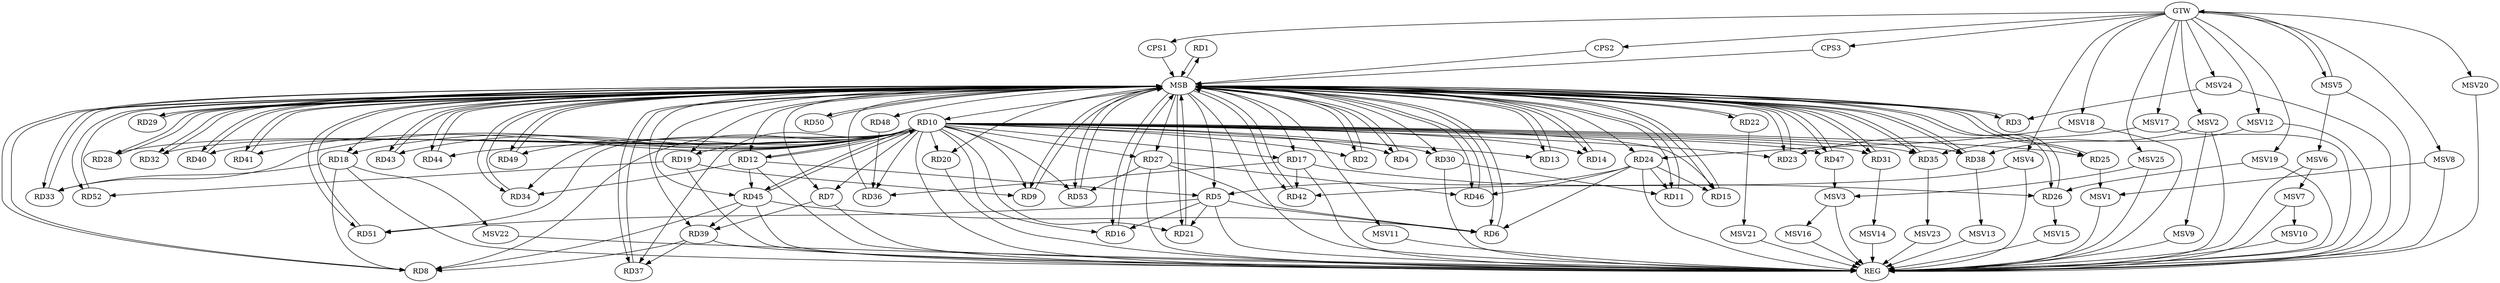 strict digraph G {
  RD1 [ label="RD1" ];
  RD2 [ label="RD2" ];
  RD3 [ label="RD3" ];
  RD4 [ label="RD4" ];
  RD5 [ label="RD5" ];
  RD6 [ label="RD6" ];
  RD7 [ label="RD7" ];
  RD8 [ label="RD8" ];
  RD9 [ label="RD9" ];
  RD10 [ label="RD10" ];
  RD11 [ label="RD11" ];
  RD12 [ label="RD12" ];
  RD13 [ label="RD13" ];
  RD14 [ label="RD14" ];
  RD15 [ label="RD15" ];
  RD16 [ label="RD16" ];
  RD17 [ label="RD17" ];
  RD18 [ label="RD18" ];
  RD19 [ label="RD19" ];
  RD20 [ label="RD20" ];
  RD21 [ label="RD21" ];
  RD22 [ label="RD22" ];
  RD23 [ label="RD23" ];
  RD24 [ label="RD24" ];
  RD25 [ label="RD25" ];
  RD26 [ label="RD26" ];
  RD27 [ label="RD27" ];
  RD28 [ label="RD28" ];
  RD29 [ label="RD29" ];
  RD30 [ label="RD30" ];
  RD31 [ label="RD31" ];
  RD32 [ label="RD32" ];
  RD33 [ label="RD33" ];
  RD34 [ label="RD34" ];
  RD35 [ label="RD35" ];
  RD36 [ label="RD36" ];
  RD37 [ label="RD37" ];
  RD38 [ label="RD38" ];
  RD39 [ label="RD39" ];
  RD40 [ label="RD40" ];
  RD41 [ label="RD41" ];
  RD42 [ label="RD42" ];
  RD43 [ label="RD43" ];
  RD44 [ label="RD44" ];
  RD45 [ label="RD45" ];
  RD46 [ label="RD46" ];
  RD47 [ label="RD47" ];
  RD48 [ label="RD48" ];
  RD49 [ label="RD49" ];
  RD50 [ label="RD50" ];
  RD51 [ label="RD51" ];
  RD52 [ label="RD52" ];
  RD53 [ label="RD53" ];
  CPS1 [ label="CPS1" ];
  CPS2 [ label="CPS2" ];
  CPS3 [ label="CPS3" ];
  GTW [ label="GTW" ];
  REG [ label="REG" ];
  MSB [ label="MSB" ];
  MSV1 [ label="MSV1" ];
  MSV2 [ label="MSV2" ];
  MSV3 [ label="MSV3" ];
  MSV4 [ label="MSV4" ];
  MSV5 [ label="MSV5" ];
  MSV6 [ label="MSV6" ];
  MSV7 [ label="MSV7" ];
  MSV8 [ label="MSV8" ];
  MSV9 [ label="MSV9" ];
  MSV10 [ label="MSV10" ];
  MSV11 [ label="MSV11" ];
  MSV12 [ label="MSV12" ];
  MSV13 [ label="MSV13" ];
  MSV14 [ label="MSV14" ];
  MSV15 [ label="MSV15" ];
  MSV16 [ label="MSV16" ];
  MSV17 [ label="MSV17" ];
  MSV18 [ label="MSV18" ];
  MSV19 [ label="MSV19" ];
  MSV20 [ label="MSV20" ];
  MSV21 [ label="MSV21" ];
  MSV22 [ label="MSV22" ];
  MSV23 [ label="MSV23" ];
  MSV24 [ label="MSV24" ];
  MSV25 [ label="MSV25" ];
  RD5 -> RD6;
  RD12 -> RD5;
  RD5 -> RD16;
  RD5 -> RD21;
  RD24 -> RD5;
  RD5 -> RD51;
  RD24 -> RD6;
  RD27 -> RD6;
  RD45 -> RD6;
  RD10 -> RD7;
  RD7 -> RD39;
  RD10 -> RD8;
  RD18 -> RD8;
  RD39 -> RD8;
  RD45 -> RD8;
  RD19 -> RD9;
  RD12 -> RD10;
  RD10 -> RD21;
  RD10 -> RD32;
  RD10 -> RD36;
  RD10 -> RD44;
  RD45 -> RD10;
  RD10 -> RD53;
  RD24 -> RD11;
  RD30 -> RD11;
  RD12 -> RD34;
  RD12 -> RD45;
  RD24 -> RD15;
  RD17 -> RD26;
  RD17 -> RD36;
  RD17 -> RD42;
  RD18 -> RD33;
  RD19 -> RD52;
  RD24 -> RD46;
  RD27 -> RD46;
  RD27 -> RD53;
  RD48 -> RD36;
  RD39 -> RD37;
  RD45 -> RD39;
  GTW -> CPS1;
  GTW -> CPS2;
  GTW -> CPS3;
  RD5 -> REG;
  RD7 -> REG;
  RD10 -> REG;
  RD12 -> REG;
  RD17 -> REG;
  RD18 -> REG;
  RD19 -> REG;
  RD20 -> REG;
  RD24 -> REG;
  RD27 -> REG;
  RD30 -> REG;
  RD39 -> REG;
  RD45 -> REG;
  RD1 -> MSB;
  MSB -> RD2;
  MSB -> RD8;
  MSB -> RD12;
  MSB -> RD20;
  MSB -> RD26;
  MSB -> RD34;
  MSB -> RD48;
  MSB -> REG;
  RD2 -> MSB;
  MSB -> RD10;
  MSB -> RD17;
  MSB -> RD27;
  MSB -> RD28;
  MSB -> RD33;
  MSB -> RD41;
  MSB -> RD47;
  RD3 -> MSB;
  MSB -> RD9;
  MSB -> RD31;
  MSB -> RD35;
  MSB -> RD44;
  RD4 -> MSB;
  MSB -> RD1;
  MSB -> RD7;
  MSB -> RD16;
  MSB -> RD23;
  MSB -> RD42;
  RD6 -> MSB;
  MSB -> RD14;
  RD8 -> MSB;
  MSB -> RD46;
  MSB -> RD53;
  RD9 -> MSB;
  MSB -> RD29;
  MSB -> RD37;
  MSB -> RD45;
  RD11 -> MSB;
  MSB -> RD19;
  MSB -> RD30;
  RD13 -> MSB;
  MSB -> RD5;
  RD14 -> MSB;
  MSB -> RD39;
  MSB -> RD49;
  RD15 -> MSB;
  MSB -> RD18;
  MSB -> RD32;
  MSB -> RD43;
  RD16 -> MSB;
  MSB -> RD6;
  MSB -> RD40;
  RD21 -> MSB;
  MSB -> RD13;
  MSB -> RD15;
  RD22 -> MSB;
  MSB -> RD38;
  MSB -> RD52;
  RD23 -> MSB;
  RD25 -> MSB;
  RD26 -> MSB;
  MSB -> RD3;
  MSB -> RD4;
  MSB -> RD25;
  RD28 -> MSB;
  MSB -> RD50;
  RD29 -> MSB;
  MSB -> RD24;
  RD31 -> MSB;
  MSB -> RD51;
  RD32 -> MSB;
  RD33 -> MSB;
  MSB -> RD11;
  RD34 -> MSB;
  MSB -> RD22;
  RD35 -> MSB;
  MSB -> RD21;
  RD36 -> MSB;
  RD37 -> MSB;
  RD38 -> MSB;
  RD40 -> MSB;
  RD41 -> MSB;
  RD42 -> MSB;
  RD43 -> MSB;
  RD44 -> MSB;
  RD46 -> MSB;
  RD47 -> MSB;
  RD49 -> MSB;
  RD50 -> MSB;
  RD51 -> MSB;
  RD52 -> MSB;
  RD53 -> MSB;
  CPS1 -> MSB;
  CPS2 -> MSB;
  CPS3 -> MSB;
  RD10 -> RD20;
  RD10 -> RD49;
  RD10 -> RD31;
  RD10 -> RD13;
  RD10 -> RD30;
  RD10 -> RD15;
  RD10 -> RD41;
  RD10 -> RD18;
  RD10 -> RD38;
  RD10 -> RD14;
  RD10 -> RD47;
  RD10 -> RD12;
  RD10 -> RD34;
  RD10 -> RD45;
  RD10 -> RD33;
  RD10 -> RD9;
  RD10 -> RD25;
  RD10 -> RD16;
  RD10 -> RD27;
  RD10 -> RD17;
  RD10 -> RD28;
  RD10 -> RD2;
  RD10 -> RD19;
  RD10 -> RD37;
  RD10 -> RD43;
  RD10 -> RD4;
  RD10 -> RD51;
  RD10 -> RD35;
  RD10 -> RD40;
  RD10 -> RD23;
  RD25 -> MSV1;
  MSV1 -> REG;
  MSV2 -> RD38;
  GTW -> MSV2;
  MSV2 -> REG;
  RD47 -> MSV3;
  MSV3 -> REG;
  MSV4 -> RD42;
  GTW -> MSV4;
  MSV4 -> REG;
  MSV5 -> GTW;
  GTW -> MSV5;
  MSV5 -> REG;
  MSV5 -> MSV6;
  MSV6 -> REG;
  MSV6 -> MSV7;
  MSV7 -> REG;
  MSV8 -> MSV1;
  GTW -> MSV8;
  MSV8 -> REG;
  MSV2 -> MSV9;
  MSV9 -> REG;
  MSV7 -> MSV10;
  MSV10 -> REG;
  MSB -> MSV11;
  MSV11 -> REG;
  MSV12 -> RD35;
  GTW -> MSV12;
  MSV12 -> REG;
  RD38 -> MSV13;
  MSV13 -> REG;
  RD31 -> MSV14;
  MSV14 -> REG;
  RD26 -> MSV15;
  MSV15 -> REG;
  MSV3 -> MSV16;
  MSV16 -> REG;
  MSV17 -> RD23;
  GTW -> MSV17;
  MSV17 -> REG;
  MSV18 -> RD24;
  GTW -> MSV18;
  MSV18 -> REG;
  MSV19 -> RD26;
  GTW -> MSV19;
  MSV19 -> REG;
  GTW -> MSV20;
  MSV20 -> REG;
  RD22 -> MSV21;
  MSV21 -> REG;
  RD18 -> MSV22;
  MSV22 -> REG;
  RD35 -> MSV23;
  MSV23 -> REG;
  MSV24 -> RD3;
  GTW -> MSV24;
  MSV24 -> REG;
  MSV25 -> MSV3;
  GTW -> MSV25;
  MSV25 -> REG;
}

